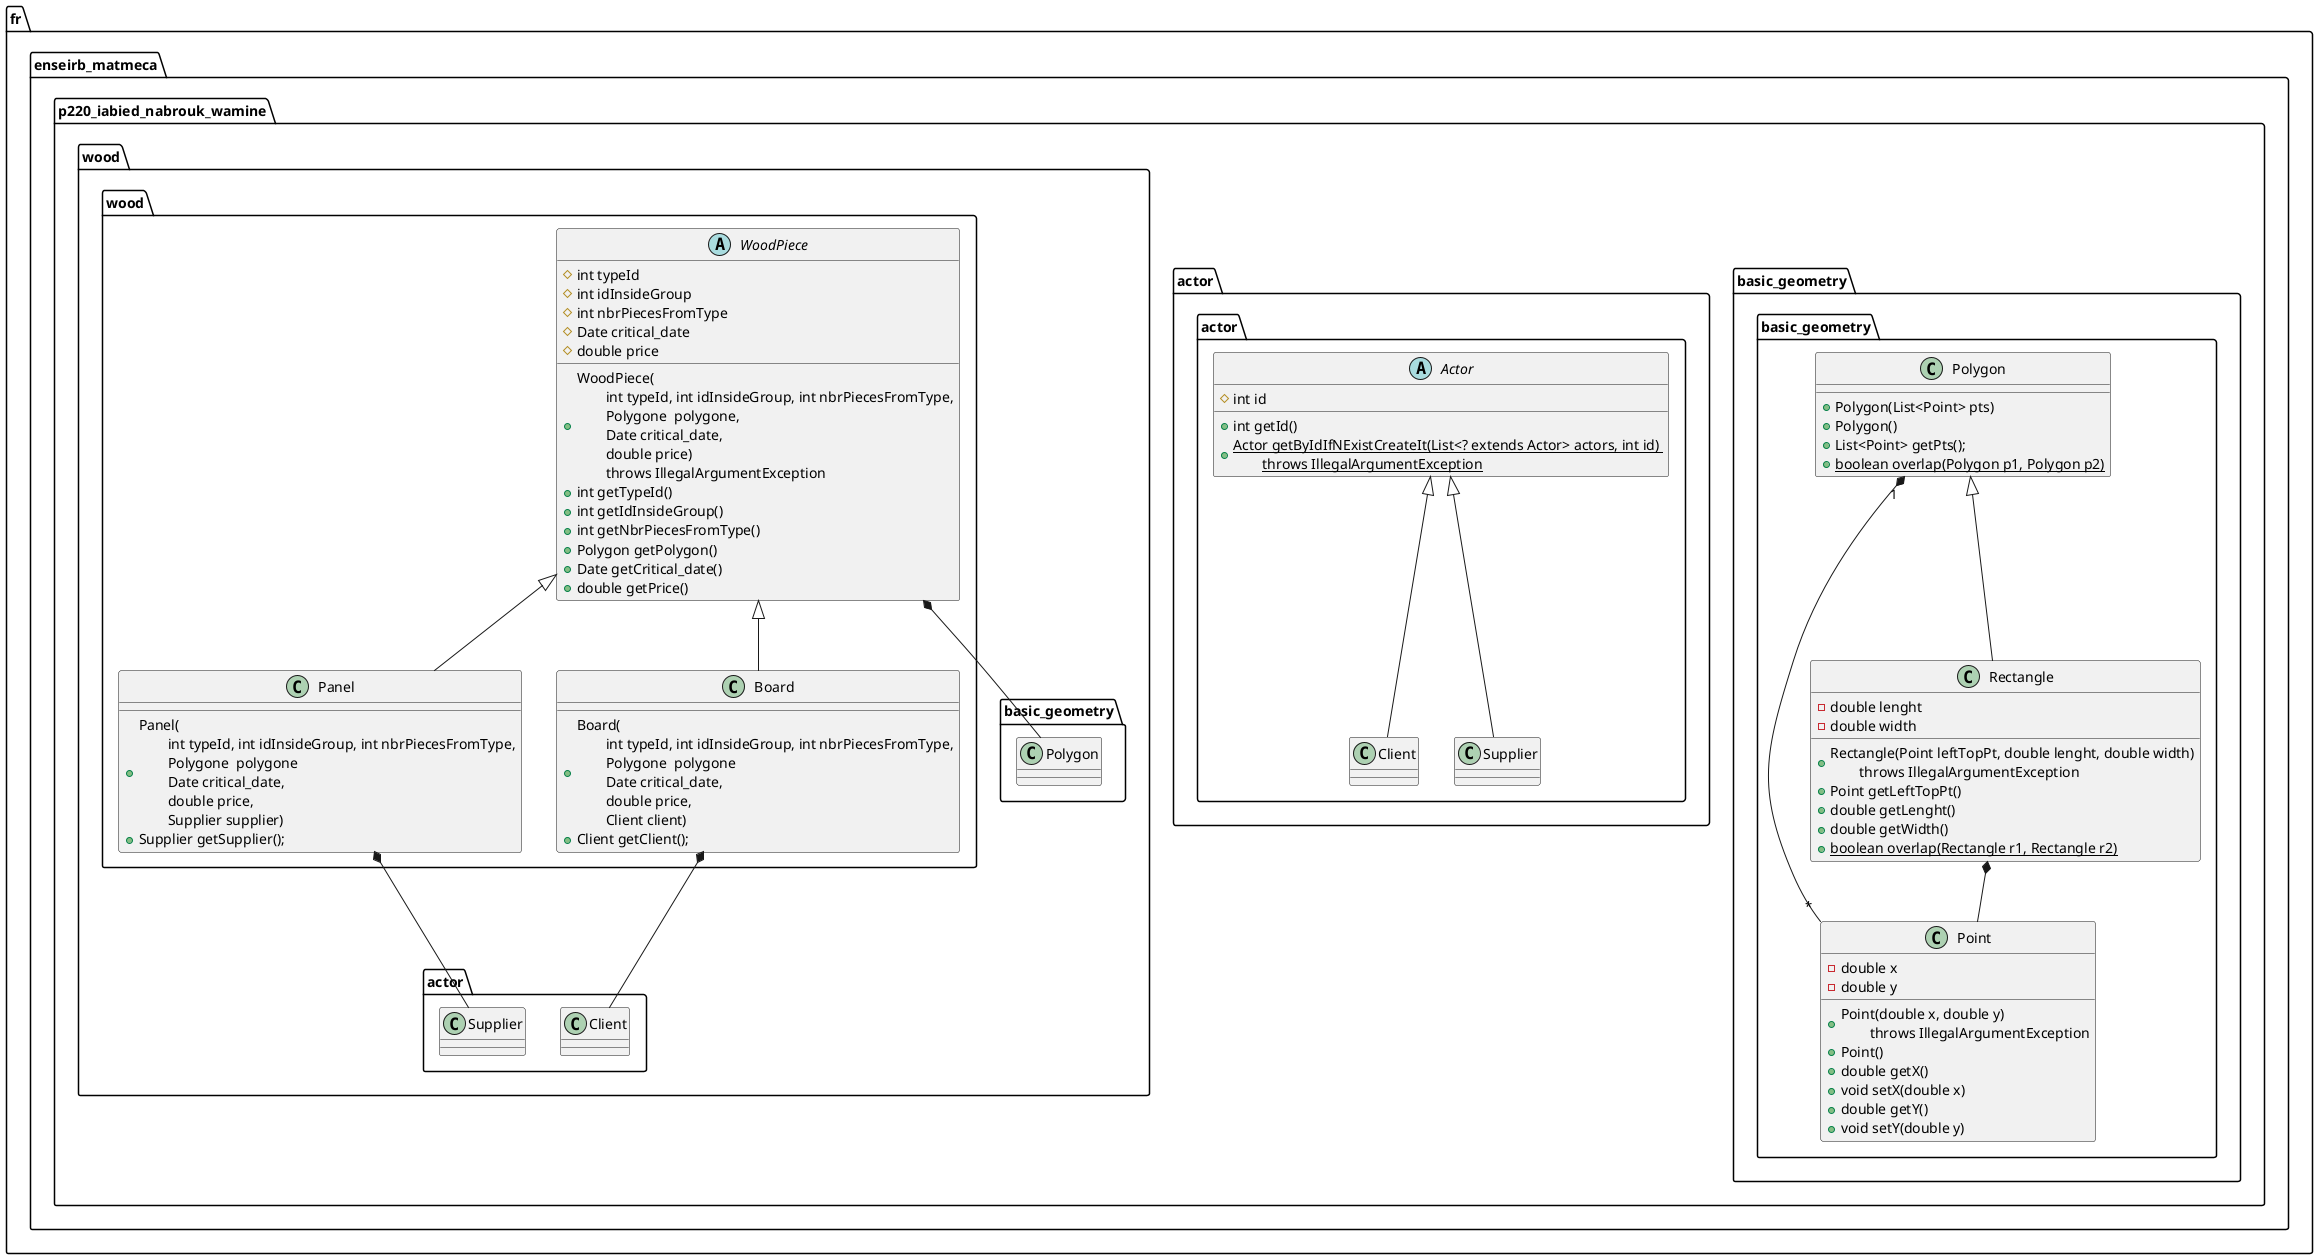 @startuml uml

package "fr.enseirb_matmeca.p220_iabied_nabrouk_wamine"{

    package "basic_geometry"{

        class basic_geometry.Point {

            - double x
            - double y

            + Point(double x, double y)\n\tthrows IllegalArgumentException
            + Point()
            + double getX()
            + void setX(double x)
            + double getY()
            + void setY(double y)

        }

        class basic_geometry.Polygon {

            + Polygon(List<Point> pts)
            + Polygon()
            + List<Point> getPts();
            + {static} boolean overlap(Polygon p1, Polygon p2)

        }
        basic_geometry.Polygon "1" *-- "*" basic_geometry.Point

        class basic_geometry.Rectangle {

            - double lenght
            - double width
            
            + Rectangle(Point leftTopPt, double lenght, double width)\n\tthrows IllegalArgumentException
            + Point getLeftTopPt()
            + double getLenght()
            + double getWidth()
            + {static} boolean overlap(Rectangle r1, Rectangle r2)
        }
        basic_geometry.Rectangle *-- basic_geometry.Point

        basic_geometry.Polygon <|-- basic_geometry.Rectangle

    }

    package "actor"{

        abstract class actor.Actor{
            # int id

            + int getId()
            + {static} Actor getByIdIfNExistCreateIt(List<? extends Actor> actors, int id) \n\tthrows IllegalArgumentException
        }

        class actor.Client{

        }

        class actor.Supplier{
            
        }

        actor.Actor <|-- actor.Client
        actor.Actor <|-- actor.Supplier

    }

    package "wood"{

        abstract class wood.WoodPiece {

            # int typeId
            # int idInsideGroup
            # int nbrPiecesFromType
            # Date critical_date
            # double price

            + WoodPiece(\n\tint typeId, int idInsideGroup, int nbrPiecesFromType,\n\tPolygone  polygone,\n\tDate critical_date,\n\tdouble price)\n\tthrows IllegalArgumentException
            + int getTypeId()
            + int getIdInsideGroup()
            + int getNbrPiecesFromType()
            + Polygon getPolygon()
            + Date getCritical_date()
            + double getPrice()

        }
        wood.WoodPiece *-- basic_geometry.Polygon

        class wood.Panel {
            + Panel(\n\tint typeId, int idInsideGroup, int nbrPiecesFromType,\n\tPolygone  polygone\n\tDate critical_date,\n\tdouble price,\n\tSupplier supplier)
            + Supplier getSupplier();
        }
        wood.Panel *-- actor.Supplier

        class wood.Board {
            + Board(\n\tint typeId, int idInsideGroup, int nbrPiecesFromType,\n\tPolygone  polygone\n\tDate critical_date,\n\tdouble price,\n\tClient client)
            + Client getClient();
        }
        wood.Board *-- actor.Client

        wood.WoodPiece <|-- wood.Panel
        wood.WoodPiece <|-- wood.Board

    }

}


@enduml